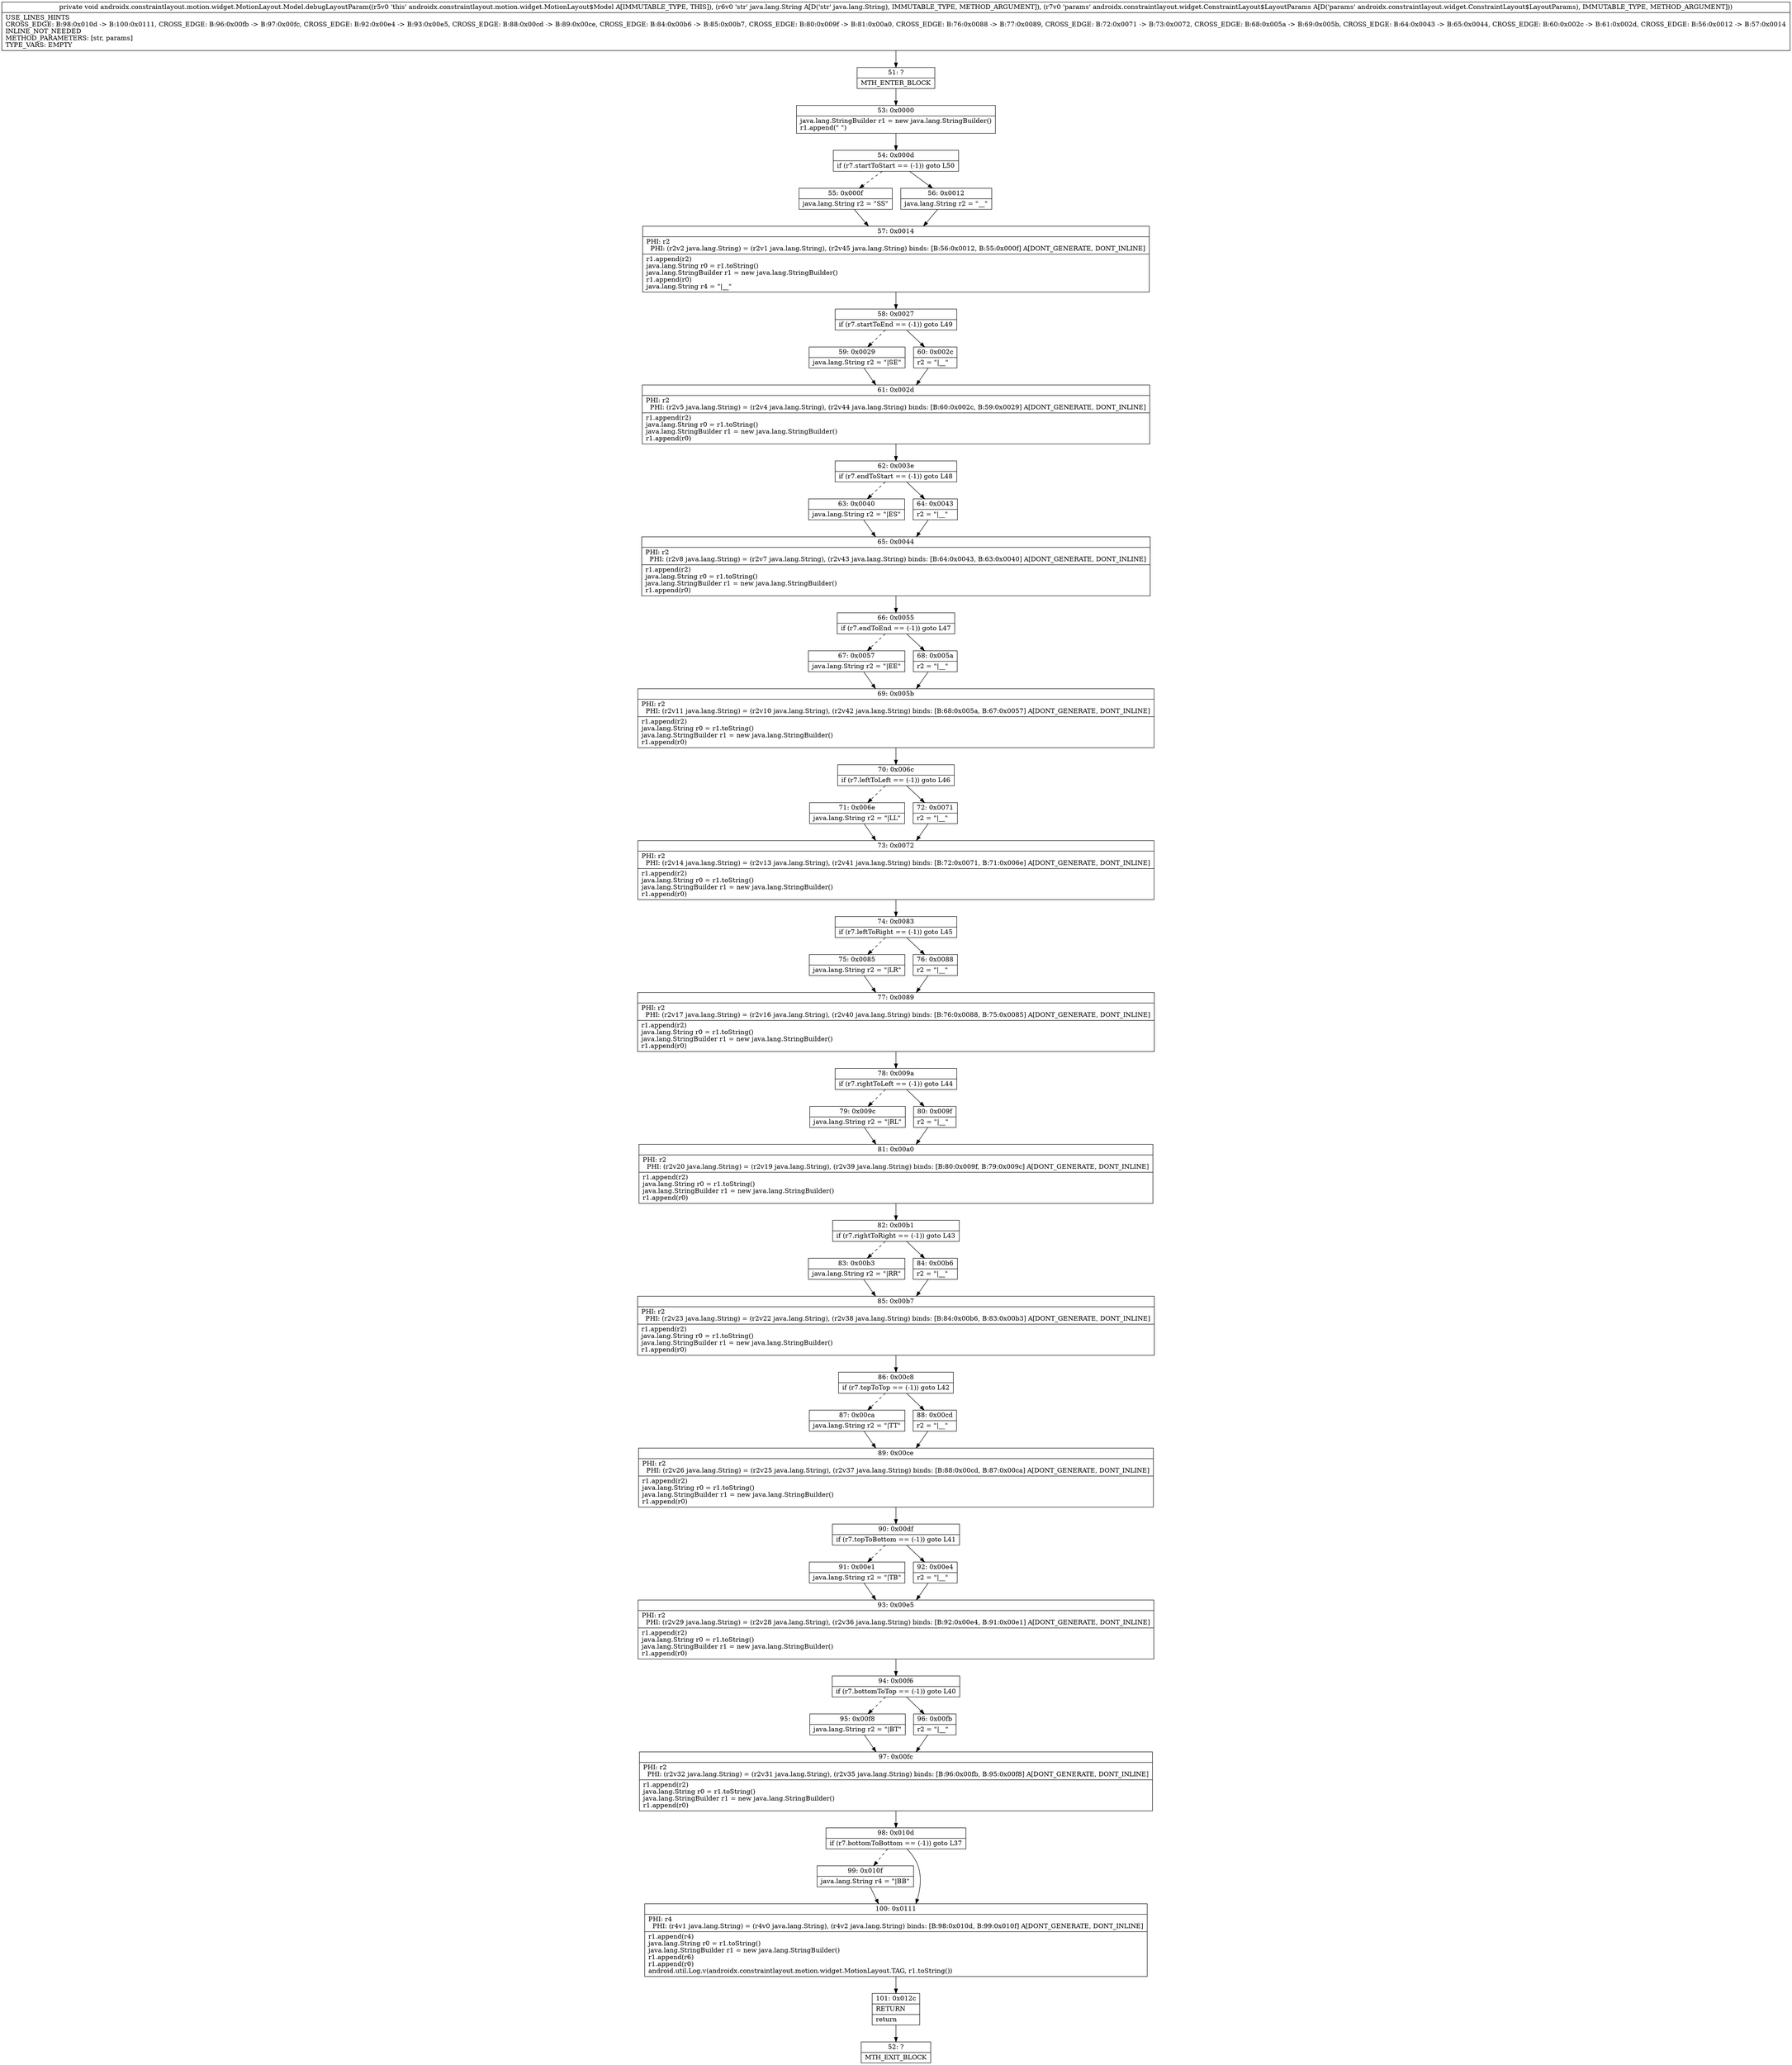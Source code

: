 digraph "CFG forandroidx.constraintlayout.motion.widget.MotionLayout.Model.debugLayoutParam(Ljava\/lang\/String;Landroidx\/constraintlayout\/widget\/ConstraintLayout$LayoutParams;)V" {
Node_51 [shape=record,label="{51\:\ ?|MTH_ENTER_BLOCK\l}"];
Node_53 [shape=record,label="{53\:\ 0x0000|java.lang.StringBuilder r1 = new java.lang.StringBuilder()\lr1.append(\" \")\l}"];
Node_54 [shape=record,label="{54\:\ 0x000d|if (r7.startToStart == (\-1)) goto L50\l}"];
Node_55 [shape=record,label="{55\:\ 0x000f|java.lang.String r2 = \"SS\"\l}"];
Node_57 [shape=record,label="{57\:\ 0x0014|PHI: r2 \l  PHI: (r2v2 java.lang.String) = (r2v1 java.lang.String), (r2v45 java.lang.String) binds: [B:56:0x0012, B:55:0x000f] A[DONT_GENERATE, DONT_INLINE]\l|r1.append(r2)\ljava.lang.String r0 = r1.toString()\ljava.lang.StringBuilder r1 = new java.lang.StringBuilder()\lr1.append(r0)\ljava.lang.String r4 = \"\|__\"\l}"];
Node_58 [shape=record,label="{58\:\ 0x0027|if (r7.startToEnd == (\-1)) goto L49\l}"];
Node_59 [shape=record,label="{59\:\ 0x0029|java.lang.String r2 = \"\|SE\"\l}"];
Node_61 [shape=record,label="{61\:\ 0x002d|PHI: r2 \l  PHI: (r2v5 java.lang.String) = (r2v4 java.lang.String), (r2v44 java.lang.String) binds: [B:60:0x002c, B:59:0x0029] A[DONT_GENERATE, DONT_INLINE]\l|r1.append(r2)\ljava.lang.String r0 = r1.toString()\ljava.lang.StringBuilder r1 = new java.lang.StringBuilder()\lr1.append(r0)\l}"];
Node_62 [shape=record,label="{62\:\ 0x003e|if (r7.endToStart == (\-1)) goto L48\l}"];
Node_63 [shape=record,label="{63\:\ 0x0040|java.lang.String r2 = \"\|ES\"\l}"];
Node_65 [shape=record,label="{65\:\ 0x0044|PHI: r2 \l  PHI: (r2v8 java.lang.String) = (r2v7 java.lang.String), (r2v43 java.lang.String) binds: [B:64:0x0043, B:63:0x0040] A[DONT_GENERATE, DONT_INLINE]\l|r1.append(r2)\ljava.lang.String r0 = r1.toString()\ljava.lang.StringBuilder r1 = new java.lang.StringBuilder()\lr1.append(r0)\l}"];
Node_66 [shape=record,label="{66\:\ 0x0055|if (r7.endToEnd == (\-1)) goto L47\l}"];
Node_67 [shape=record,label="{67\:\ 0x0057|java.lang.String r2 = \"\|EE\"\l}"];
Node_69 [shape=record,label="{69\:\ 0x005b|PHI: r2 \l  PHI: (r2v11 java.lang.String) = (r2v10 java.lang.String), (r2v42 java.lang.String) binds: [B:68:0x005a, B:67:0x0057] A[DONT_GENERATE, DONT_INLINE]\l|r1.append(r2)\ljava.lang.String r0 = r1.toString()\ljava.lang.StringBuilder r1 = new java.lang.StringBuilder()\lr1.append(r0)\l}"];
Node_70 [shape=record,label="{70\:\ 0x006c|if (r7.leftToLeft == (\-1)) goto L46\l}"];
Node_71 [shape=record,label="{71\:\ 0x006e|java.lang.String r2 = \"\|LL\"\l}"];
Node_73 [shape=record,label="{73\:\ 0x0072|PHI: r2 \l  PHI: (r2v14 java.lang.String) = (r2v13 java.lang.String), (r2v41 java.lang.String) binds: [B:72:0x0071, B:71:0x006e] A[DONT_GENERATE, DONT_INLINE]\l|r1.append(r2)\ljava.lang.String r0 = r1.toString()\ljava.lang.StringBuilder r1 = new java.lang.StringBuilder()\lr1.append(r0)\l}"];
Node_74 [shape=record,label="{74\:\ 0x0083|if (r7.leftToRight == (\-1)) goto L45\l}"];
Node_75 [shape=record,label="{75\:\ 0x0085|java.lang.String r2 = \"\|LR\"\l}"];
Node_77 [shape=record,label="{77\:\ 0x0089|PHI: r2 \l  PHI: (r2v17 java.lang.String) = (r2v16 java.lang.String), (r2v40 java.lang.String) binds: [B:76:0x0088, B:75:0x0085] A[DONT_GENERATE, DONT_INLINE]\l|r1.append(r2)\ljava.lang.String r0 = r1.toString()\ljava.lang.StringBuilder r1 = new java.lang.StringBuilder()\lr1.append(r0)\l}"];
Node_78 [shape=record,label="{78\:\ 0x009a|if (r7.rightToLeft == (\-1)) goto L44\l}"];
Node_79 [shape=record,label="{79\:\ 0x009c|java.lang.String r2 = \"\|RL\"\l}"];
Node_81 [shape=record,label="{81\:\ 0x00a0|PHI: r2 \l  PHI: (r2v20 java.lang.String) = (r2v19 java.lang.String), (r2v39 java.lang.String) binds: [B:80:0x009f, B:79:0x009c] A[DONT_GENERATE, DONT_INLINE]\l|r1.append(r2)\ljava.lang.String r0 = r1.toString()\ljava.lang.StringBuilder r1 = new java.lang.StringBuilder()\lr1.append(r0)\l}"];
Node_82 [shape=record,label="{82\:\ 0x00b1|if (r7.rightToRight == (\-1)) goto L43\l}"];
Node_83 [shape=record,label="{83\:\ 0x00b3|java.lang.String r2 = \"\|RR\"\l}"];
Node_85 [shape=record,label="{85\:\ 0x00b7|PHI: r2 \l  PHI: (r2v23 java.lang.String) = (r2v22 java.lang.String), (r2v38 java.lang.String) binds: [B:84:0x00b6, B:83:0x00b3] A[DONT_GENERATE, DONT_INLINE]\l|r1.append(r2)\ljava.lang.String r0 = r1.toString()\ljava.lang.StringBuilder r1 = new java.lang.StringBuilder()\lr1.append(r0)\l}"];
Node_86 [shape=record,label="{86\:\ 0x00c8|if (r7.topToTop == (\-1)) goto L42\l}"];
Node_87 [shape=record,label="{87\:\ 0x00ca|java.lang.String r2 = \"\|TT\"\l}"];
Node_89 [shape=record,label="{89\:\ 0x00ce|PHI: r2 \l  PHI: (r2v26 java.lang.String) = (r2v25 java.lang.String), (r2v37 java.lang.String) binds: [B:88:0x00cd, B:87:0x00ca] A[DONT_GENERATE, DONT_INLINE]\l|r1.append(r2)\ljava.lang.String r0 = r1.toString()\ljava.lang.StringBuilder r1 = new java.lang.StringBuilder()\lr1.append(r0)\l}"];
Node_90 [shape=record,label="{90\:\ 0x00df|if (r7.topToBottom == (\-1)) goto L41\l}"];
Node_91 [shape=record,label="{91\:\ 0x00e1|java.lang.String r2 = \"\|TB\"\l}"];
Node_93 [shape=record,label="{93\:\ 0x00e5|PHI: r2 \l  PHI: (r2v29 java.lang.String) = (r2v28 java.lang.String), (r2v36 java.lang.String) binds: [B:92:0x00e4, B:91:0x00e1] A[DONT_GENERATE, DONT_INLINE]\l|r1.append(r2)\ljava.lang.String r0 = r1.toString()\ljava.lang.StringBuilder r1 = new java.lang.StringBuilder()\lr1.append(r0)\l}"];
Node_94 [shape=record,label="{94\:\ 0x00f6|if (r7.bottomToTop == (\-1)) goto L40\l}"];
Node_95 [shape=record,label="{95\:\ 0x00f8|java.lang.String r2 = \"\|BT\"\l}"];
Node_97 [shape=record,label="{97\:\ 0x00fc|PHI: r2 \l  PHI: (r2v32 java.lang.String) = (r2v31 java.lang.String), (r2v35 java.lang.String) binds: [B:96:0x00fb, B:95:0x00f8] A[DONT_GENERATE, DONT_INLINE]\l|r1.append(r2)\ljava.lang.String r0 = r1.toString()\ljava.lang.StringBuilder r1 = new java.lang.StringBuilder()\lr1.append(r0)\l}"];
Node_98 [shape=record,label="{98\:\ 0x010d|if (r7.bottomToBottom == (\-1)) goto L37\l}"];
Node_99 [shape=record,label="{99\:\ 0x010f|java.lang.String r4 = \"\|BB\"\l}"];
Node_100 [shape=record,label="{100\:\ 0x0111|PHI: r4 \l  PHI: (r4v1 java.lang.String) = (r4v0 java.lang.String), (r4v2 java.lang.String) binds: [B:98:0x010d, B:99:0x010f] A[DONT_GENERATE, DONT_INLINE]\l|r1.append(r4)\ljava.lang.String r0 = r1.toString()\ljava.lang.StringBuilder r1 = new java.lang.StringBuilder()\lr1.append(r6)\lr1.append(r0)\landroid.util.Log.v(androidx.constraintlayout.motion.widget.MotionLayout.TAG, r1.toString())\l}"];
Node_101 [shape=record,label="{101\:\ 0x012c|RETURN\l|return\l}"];
Node_52 [shape=record,label="{52\:\ ?|MTH_EXIT_BLOCK\l}"];
Node_96 [shape=record,label="{96\:\ 0x00fb|r2 = \"\|__\"\l}"];
Node_92 [shape=record,label="{92\:\ 0x00e4|r2 = \"\|__\"\l}"];
Node_88 [shape=record,label="{88\:\ 0x00cd|r2 = \"\|__\"\l}"];
Node_84 [shape=record,label="{84\:\ 0x00b6|r2 = \"\|__\"\l}"];
Node_80 [shape=record,label="{80\:\ 0x009f|r2 = \"\|__\"\l}"];
Node_76 [shape=record,label="{76\:\ 0x0088|r2 = \"\|__\"\l}"];
Node_72 [shape=record,label="{72\:\ 0x0071|r2 = \"\|__\"\l}"];
Node_68 [shape=record,label="{68\:\ 0x005a|r2 = \"\|__\"\l}"];
Node_64 [shape=record,label="{64\:\ 0x0043|r2 = \"\|__\"\l}"];
Node_60 [shape=record,label="{60\:\ 0x002c|r2 = \"\|__\"\l}"];
Node_56 [shape=record,label="{56\:\ 0x0012|java.lang.String r2 = \"__\"\l}"];
MethodNode[shape=record,label="{private void androidx.constraintlayout.motion.widget.MotionLayout.Model.debugLayoutParam((r5v0 'this' androidx.constraintlayout.motion.widget.MotionLayout$Model A[IMMUTABLE_TYPE, THIS]), (r6v0 'str' java.lang.String A[D('str' java.lang.String), IMMUTABLE_TYPE, METHOD_ARGUMENT]), (r7v0 'params' androidx.constraintlayout.widget.ConstraintLayout$LayoutParams A[D('params' androidx.constraintlayout.widget.ConstraintLayout$LayoutParams), IMMUTABLE_TYPE, METHOD_ARGUMENT]))  | USE_LINES_HINTS\lCROSS_EDGE: B:98:0x010d \-\> B:100:0x0111, CROSS_EDGE: B:96:0x00fb \-\> B:97:0x00fc, CROSS_EDGE: B:92:0x00e4 \-\> B:93:0x00e5, CROSS_EDGE: B:88:0x00cd \-\> B:89:0x00ce, CROSS_EDGE: B:84:0x00b6 \-\> B:85:0x00b7, CROSS_EDGE: B:80:0x009f \-\> B:81:0x00a0, CROSS_EDGE: B:76:0x0088 \-\> B:77:0x0089, CROSS_EDGE: B:72:0x0071 \-\> B:73:0x0072, CROSS_EDGE: B:68:0x005a \-\> B:69:0x005b, CROSS_EDGE: B:64:0x0043 \-\> B:65:0x0044, CROSS_EDGE: B:60:0x002c \-\> B:61:0x002d, CROSS_EDGE: B:56:0x0012 \-\> B:57:0x0014\lINLINE_NOT_NEEDED\lMETHOD_PARAMETERS: [str, params]\lTYPE_VARS: EMPTY\l}"];
MethodNode -> Node_51;Node_51 -> Node_53;
Node_53 -> Node_54;
Node_54 -> Node_55[style=dashed];
Node_54 -> Node_56;
Node_55 -> Node_57;
Node_57 -> Node_58;
Node_58 -> Node_59[style=dashed];
Node_58 -> Node_60;
Node_59 -> Node_61;
Node_61 -> Node_62;
Node_62 -> Node_63[style=dashed];
Node_62 -> Node_64;
Node_63 -> Node_65;
Node_65 -> Node_66;
Node_66 -> Node_67[style=dashed];
Node_66 -> Node_68;
Node_67 -> Node_69;
Node_69 -> Node_70;
Node_70 -> Node_71[style=dashed];
Node_70 -> Node_72;
Node_71 -> Node_73;
Node_73 -> Node_74;
Node_74 -> Node_75[style=dashed];
Node_74 -> Node_76;
Node_75 -> Node_77;
Node_77 -> Node_78;
Node_78 -> Node_79[style=dashed];
Node_78 -> Node_80;
Node_79 -> Node_81;
Node_81 -> Node_82;
Node_82 -> Node_83[style=dashed];
Node_82 -> Node_84;
Node_83 -> Node_85;
Node_85 -> Node_86;
Node_86 -> Node_87[style=dashed];
Node_86 -> Node_88;
Node_87 -> Node_89;
Node_89 -> Node_90;
Node_90 -> Node_91[style=dashed];
Node_90 -> Node_92;
Node_91 -> Node_93;
Node_93 -> Node_94;
Node_94 -> Node_95[style=dashed];
Node_94 -> Node_96;
Node_95 -> Node_97;
Node_97 -> Node_98;
Node_98 -> Node_99[style=dashed];
Node_98 -> Node_100;
Node_99 -> Node_100;
Node_100 -> Node_101;
Node_101 -> Node_52;
Node_96 -> Node_97;
Node_92 -> Node_93;
Node_88 -> Node_89;
Node_84 -> Node_85;
Node_80 -> Node_81;
Node_76 -> Node_77;
Node_72 -> Node_73;
Node_68 -> Node_69;
Node_64 -> Node_65;
Node_60 -> Node_61;
Node_56 -> Node_57;
}

